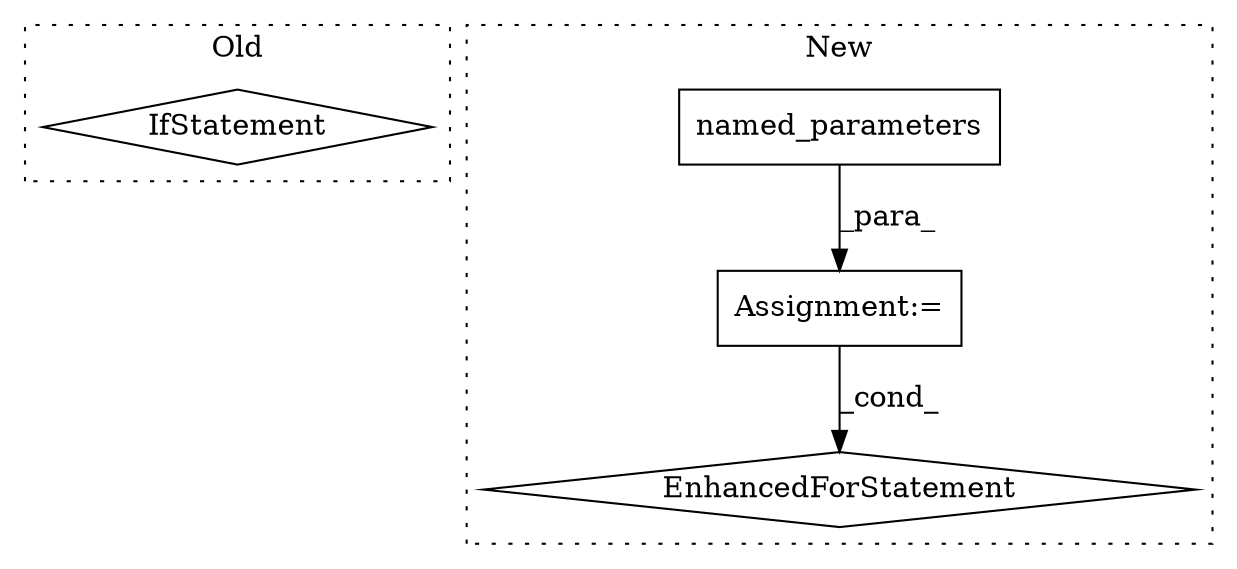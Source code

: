 digraph G {
subgraph cluster0 {
1 [label="IfStatement" a="25" s="4719,4782" l="4,2" shape="diamond"];
label = "Old";
style="dotted";
}
subgraph cluster1 {
2 [label="named_parameters" a="32" s="5647" l="18" shape="box"];
3 [label="Assignment:=" a="7" s="5557,5665" l="72,2" shape="box"];
4 [label="EnhancedForStatement" a="70" s="5557,5665" l="72,2" shape="diamond"];
label = "New";
style="dotted";
}
2 -> 3 [label="_para_"];
3 -> 4 [label="_cond_"];
}